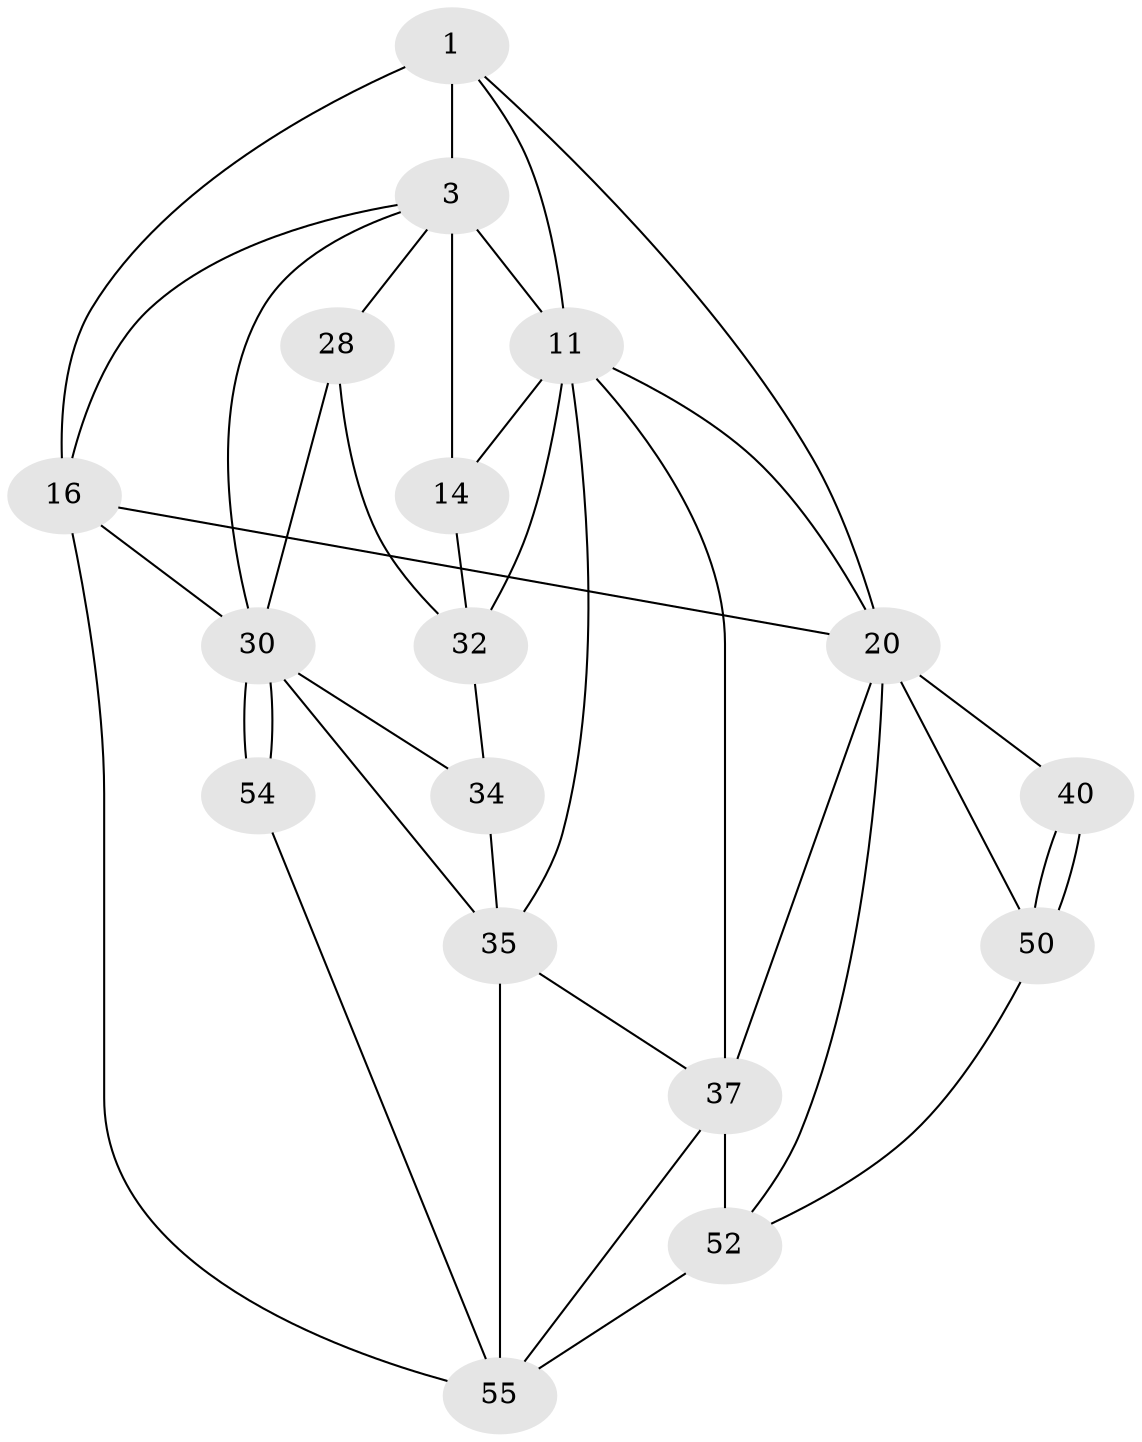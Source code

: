 // original degree distribution, {3: 0.03389830508474576, 4: 0.2711864406779661, 5: 0.4745762711864407, 6: 0.22033898305084745}
// Generated by graph-tools (version 1.1) at 2025/21/03/04/25 18:21:14]
// undirected, 17 vertices, 39 edges
graph export_dot {
graph [start="1"]
  node [color=gray90,style=filled];
  1 [pos="+0.3594869573858739+0",super="+2+6"];
  3 [pos="+0.8064991386411391+0",super="+10+4"];
  11 [pos="+0.6052760263082225+0.27022115925708223",super="+17"];
  14 [pos="+0.8383949203137758+0.35672242667995857",super="+21+15"];
  16 [pos="+0+0.2654179408958243",super="+49"];
  20 [pos="+0.28342445020716245+0.39907674245637315",super="+25"];
  28 [pos="+1+0.5325662432844387",super="+29"];
  30 [pos="+1+1",super="+31"];
  32 [pos="+0.7856752368797182+0.6136234298056424",super="+33"];
  34 [pos="+0.7909143272121957+0.6592768565649989"];
  35 [pos="+0.6347050111584989+0.6876104616780412",super="+44"];
  37 [pos="+0.48079280412225484+0.6707776365955372",super="+45"];
  40 [pos="+0.28515750180269345+0.7698283694458388"];
  50 [pos="+0.08461610127534162+0.827994025826546"];
  52 [pos="+0.3295133995677917+0.8871990557537365",super="+53"];
  54 [pos="+1+1"];
  55 [pos="+0.6562806981433267+1",super="+57"];
  1 -- 3 [weight=2];
  1 -- 16;
  1 -- 20;
  1 -- 11;
  3 -- 11;
  3 -- 14 [weight=3];
  3 -- 16;
  3 -- 28 [weight=2];
  3 -- 30;
  11 -- 32;
  11 -- 35;
  11 -- 20;
  11 -- 37;
  11 -- 14 [weight=2];
  14 -- 32;
  16 -- 30;
  16 -- 55;
  16 -- 20 [weight=2];
  20 -- 50;
  20 -- 52;
  20 -- 37;
  20 -- 40 [weight=2];
  28 -- 32;
  28 -- 30;
  30 -- 54 [weight=2];
  30 -- 54;
  30 -- 34;
  30 -- 35;
  32 -- 34;
  34 -- 35;
  35 -- 37;
  35 -- 55;
  37 -- 52 [weight=2];
  37 -- 55;
  40 -- 50;
  40 -- 50;
  50 -- 52;
  52 -- 55;
  54 -- 55;
}
